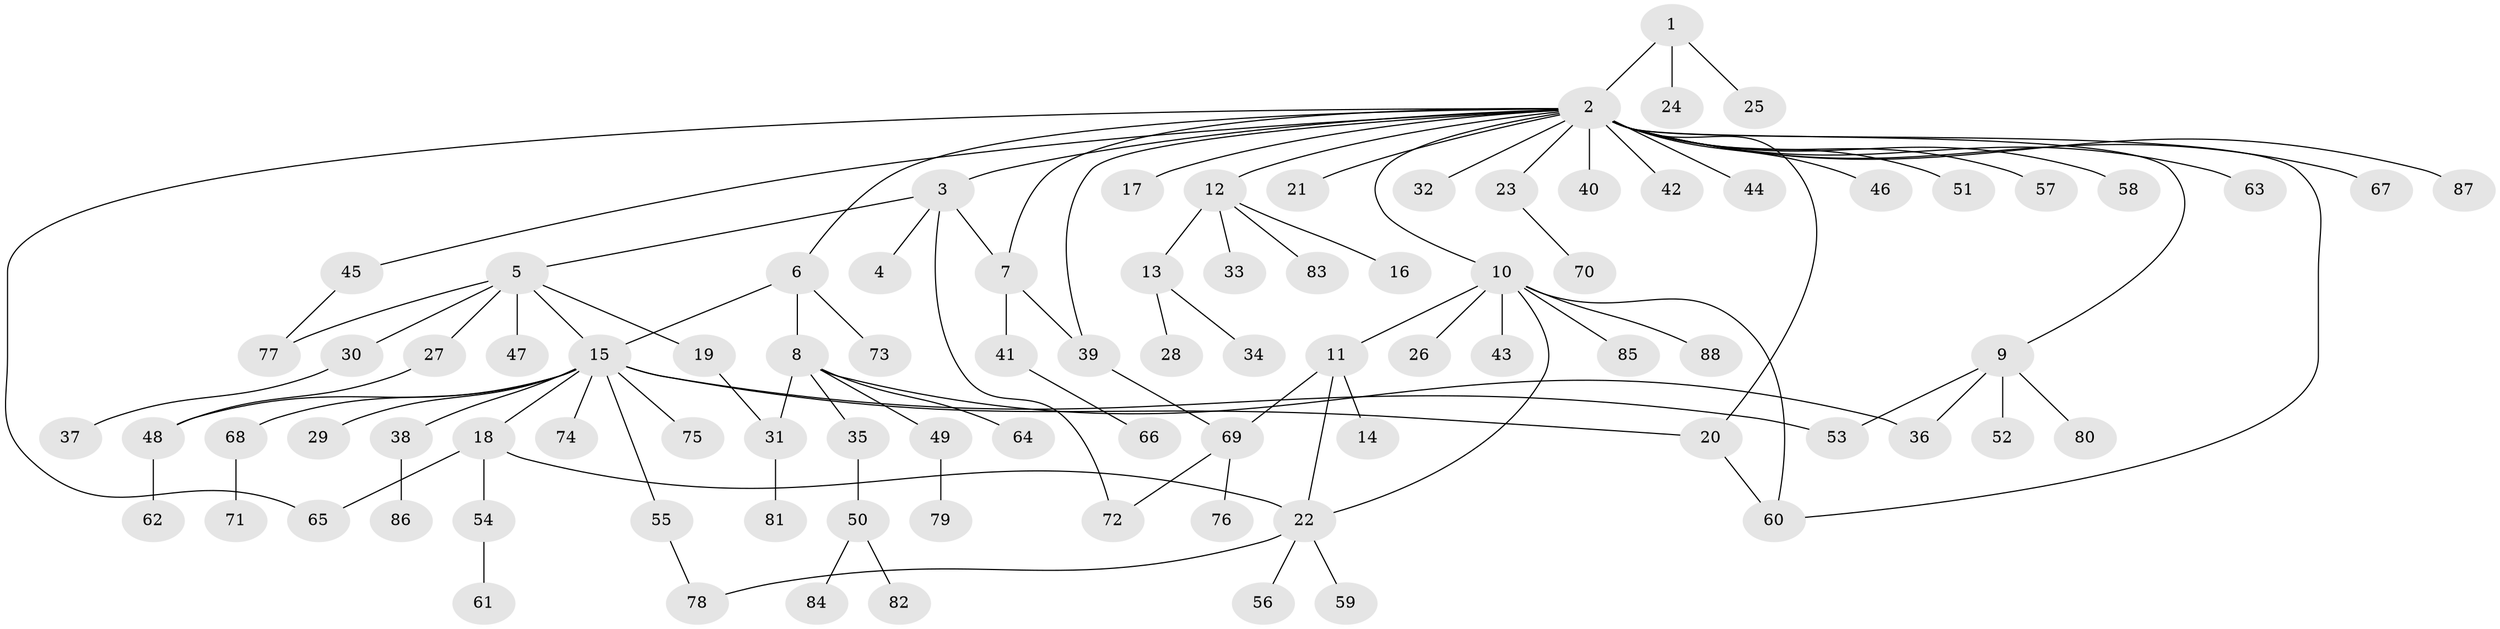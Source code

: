 // Generated by graph-tools (version 1.1) at 2025/26/03/09/25 03:26:04]
// undirected, 88 vertices, 104 edges
graph export_dot {
graph [start="1"]
  node [color=gray90,style=filled];
  1;
  2;
  3;
  4;
  5;
  6;
  7;
  8;
  9;
  10;
  11;
  12;
  13;
  14;
  15;
  16;
  17;
  18;
  19;
  20;
  21;
  22;
  23;
  24;
  25;
  26;
  27;
  28;
  29;
  30;
  31;
  32;
  33;
  34;
  35;
  36;
  37;
  38;
  39;
  40;
  41;
  42;
  43;
  44;
  45;
  46;
  47;
  48;
  49;
  50;
  51;
  52;
  53;
  54;
  55;
  56;
  57;
  58;
  59;
  60;
  61;
  62;
  63;
  64;
  65;
  66;
  67;
  68;
  69;
  70;
  71;
  72;
  73;
  74;
  75;
  76;
  77;
  78;
  79;
  80;
  81;
  82;
  83;
  84;
  85;
  86;
  87;
  88;
  1 -- 2;
  1 -- 24;
  1 -- 25;
  2 -- 3;
  2 -- 6;
  2 -- 7;
  2 -- 9;
  2 -- 10;
  2 -- 12;
  2 -- 17;
  2 -- 20;
  2 -- 21;
  2 -- 23;
  2 -- 32;
  2 -- 39;
  2 -- 40;
  2 -- 42;
  2 -- 44;
  2 -- 45;
  2 -- 46;
  2 -- 51;
  2 -- 57;
  2 -- 58;
  2 -- 60;
  2 -- 63;
  2 -- 65;
  2 -- 67;
  2 -- 87;
  3 -- 4;
  3 -- 5;
  3 -- 7;
  3 -- 72;
  5 -- 15;
  5 -- 19;
  5 -- 27;
  5 -- 30;
  5 -- 47;
  5 -- 77;
  6 -- 8;
  6 -- 15;
  6 -- 73;
  7 -- 39;
  7 -- 41;
  8 -- 31;
  8 -- 35;
  8 -- 36;
  8 -- 49;
  8 -- 64;
  9 -- 36;
  9 -- 52;
  9 -- 53;
  9 -- 80;
  10 -- 11;
  10 -- 22;
  10 -- 26;
  10 -- 43;
  10 -- 60;
  10 -- 85;
  10 -- 88;
  11 -- 14;
  11 -- 22;
  11 -- 69;
  12 -- 13;
  12 -- 16;
  12 -- 33;
  12 -- 83;
  13 -- 28;
  13 -- 34;
  15 -- 18;
  15 -- 20;
  15 -- 29;
  15 -- 38;
  15 -- 48;
  15 -- 53;
  15 -- 55;
  15 -- 68;
  15 -- 74;
  15 -- 75;
  18 -- 22;
  18 -- 54;
  18 -- 65;
  19 -- 31;
  20 -- 60;
  22 -- 56;
  22 -- 59;
  22 -- 78;
  23 -- 70;
  27 -- 48;
  30 -- 37;
  31 -- 81;
  35 -- 50;
  38 -- 86;
  39 -- 69;
  41 -- 66;
  45 -- 77;
  48 -- 62;
  49 -- 79;
  50 -- 82;
  50 -- 84;
  54 -- 61;
  55 -- 78;
  68 -- 71;
  69 -- 72;
  69 -- 76;
}
